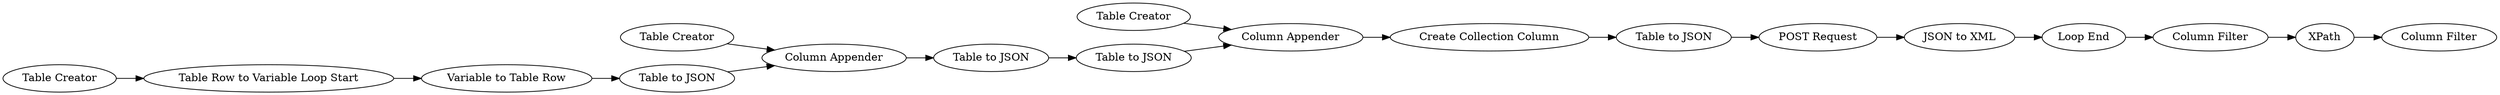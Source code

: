 digraph {
	"-4181718595951619501_280" [label="Table to JSON"]
	"-4181718595951619501_273" [label="Table Creator"]
	"-4181718595951619501_271" [label="Table to JSON"]
	"-4181718595951619501_274" [label=XPath]
	"-4181718595951619501_277" [label="Column Filter"]
	"-4181718595951619501_279" [label="Table to JSON"]
	"-4181718595951619501_275" [label="Loop End"]
	"-4181718595951619501_276" [label="Column Appender"]
	"-4181718595951619501_270" [label="JSON to XML"]
	"-4181718595951619501_251" [label="Table Row to Variable Loop Start"]
	"-4181718595951619501_252" [label="Variable to Table Row"]
	"-4181718595951619501_282" [label="POST Request"]
	"-4181718595951619501_254" [label="Table Creator"]
	"-4181718595951619501_272" [label="Column Filter"]
	"-4181718595951619501_281" [label="Create Collection Column"]
	"-4181718595951619501_278" [label="Table to JSON"]
	"-4181718595951619501_283" [label="Column Appender"]
	"-4181718595951619501_3" [label="Table Creator"]
	"-4181718595951619501_274" -> "-4181718595951619501_277"
	"-4181718595951619501_252" -> "-4181718595951619501_278"
	"-4181718595951619501_275" -> "-4181718595951619501_272"
	"-4181718595951619501_278" -> "-4181718595951619501_276"
	"-4181718595951619501_272" -> "-4181718595951619501_274"
	"-4181718595951619501_281" -> "-4181718595951619501_271"
	"-4181718595951619501_254" -> "-4181718595951619501_283"
	"-4181718595951619501_270" -> "-4181718595951619501_275"
	"-4181718595951619501_271" -> "-4181718595951619501_282"
	"-4181718595951619501_283" -> "-4181718595951619501_281"
	"-4181718595951619501_280" -> "-4181718595951619501_283"
	"-4181718595951619501_279" -> "-4181718595951619501_280"
	"-4181718595951619501_273" -> "-4181718595951619501_276"
	"-4181718595951619501_282" -> "-4181718595951619501_270"
	"-4181718595951619501_251" -> "-4181718595951619501_252"
	"-4181718595951619501_3" -> "-4181718595951619501_251"
	"-4181718595951619501_276" -> "-4181718595951619501_279"
	rankdir=LR
}
